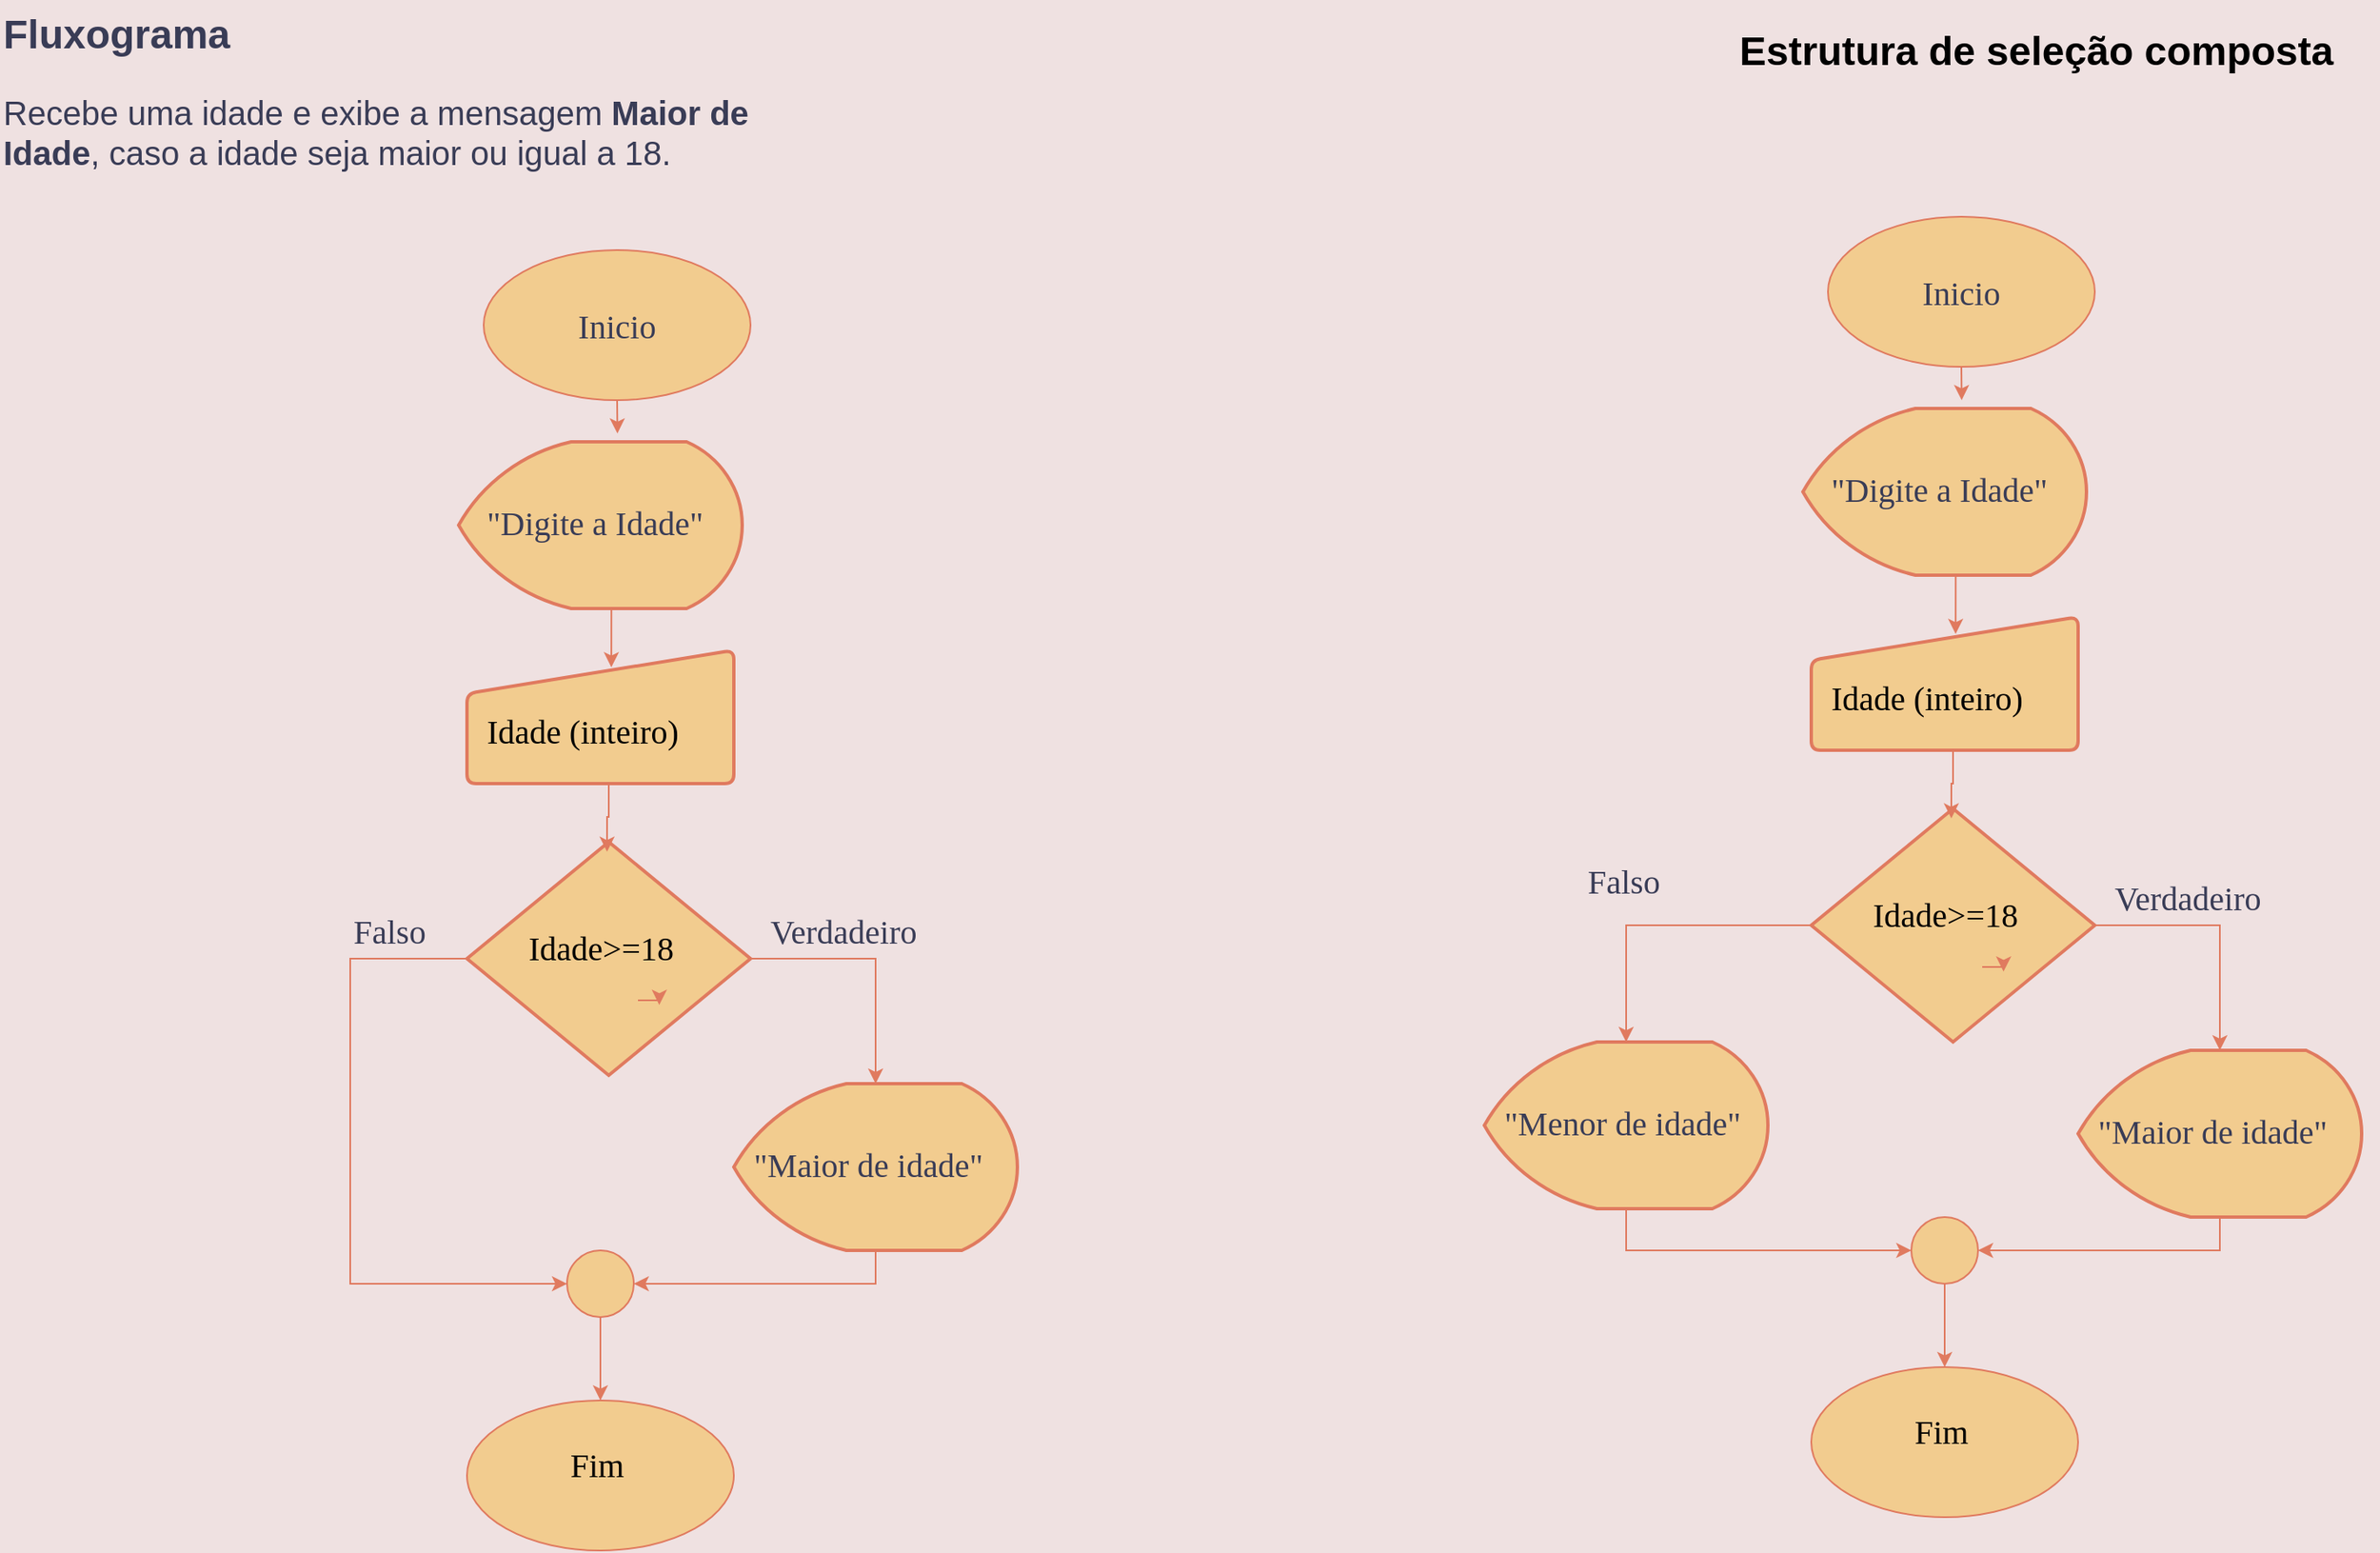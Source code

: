 <mxfile version="24.7.17">
  <diagram name="Page-1" id="XWlx6krxtrrmPYTv1qRd">
    <mxGraphModel dx="1651" dy="955" grid="1" gridSize="10" guides="1" tooltips="1" connect="1" arrows="1" fold="1" page="1" pageScale="1" pageWidth="827" pageHeight="1169" background="#efe1e1" math="0" shadow="0">
      <root>
        <mxCell id="0" />
        <mxCell id="1" parent="0" />
        <mxCell id="YLqXhZ0otrEL3I6GMskV-1" value="&lt;h1 style=&quot;margin-top: 0px;&quot;&gt;Fluxograma&lt;/h1&gt;&lt;p style=&quot;font-size: 20px;&quot;&gt;&lt;font style=&quot;font-size: 20px;&quot;&gt;Recebe uma idade e exibe a mensagem &lt;b&gt;Maior de Idade&lt;/b&gt;, caso a idade seja maior ou igual a 18.&lt;/font&gt;&lt;/p&gt;" style="text;html=1;whiteSpace=wrap;overflow=hidden;rounded=0;labelBackgroundColor=none;fontColor=#393C56;" vertex="1" parent="1">
          <mxGeometry x="20" y="10" width="460" height="180" as="geometry" />
        </mxCell>
        <mxCell id="YLqXhZ0otrEL3I6GMskV-2" value="&lt;span style=&quot;font-family: Georgia; font-size: 20px;&quot;&gt;Inicio&lt;/span&gt;" style="ellipse;whiteSpace=wrap;html=1;labelBackgroundColor=none;fillColor=#F2CC8F;strokeColor=#E07A5F;fontColor=#393C56;" vertex="1" parent="1">
          <mxGeometry x="310" y="160" width="160" height="90" as="geometry" />
        </mxCell>
        <mxCell id="YLqXhZ0otrEL3I6GMskV-3" value="" style="ellipse;whiteSpace=wrap;html=1;labelBackgroundColor=none;fillColor=#F2CC8F;strokeColor=#E07A5F;fontColor=#393C56;" vertex="1" parent="1">
          <mxGeometry x="300" y="850" width="160" height="90" as="geometry" />
        </mxCell>
        <mxCell id="YLqXhZ0otrEL3I6GMskV-4" value="&lt;span style=&quot;color: rgb(0, 0, 0); font-family: Georgia; font-size: 20px; font-style: normal; font-variant-ligatures: normal; font-variant-caps: normal; font-weight: 400; letter-spacing: normal; orphans: 2; text-align: center; text-indent: 0px; text-transform: none; widows: 2; word-spacing: 0px; -webkit-text-stroke-width: 0px; white-space: normal; text-decoration-thickness: initial; text-decoration-style: initial; text-decoration-color: initial; float: none; display: inline !important;&quot;&gt;Fim&lt;/span&gt;&lt;div&gt;&lt;span style=&quot;color: rgb(0, 0, 0); font-family: Georgia; font-size: 20px; font-style: normal; font-variant-ligatures: normal; font-variant-caps: normal; font-weight: 400; letter-spacing: normal; orphans: 2; text-align: center; text-indent: 0px; text-transform: none; widows: 2; word-spacing: 0px; -webkit-text-stroke-width: 0px; white-space: normal; text-decoration-thickness: initial; text-decoration-style: initial; text-decoration-color: initial; float: none; display: inline !important;&quot;&gt;&lt;br&gt;&lt;/span&gt;&lt;/div&gt;" style="text;whiteSpace=wrap;html=1;labelBackgroundColor=none;fontColor=#393C56;" vertex="1" parent="1">
          <mxGeometry x="360" y="870" width="80" height="50" as="geometry" />
        </mxCell>
        <mxCell id="YLqXhZ0otrEL3I6GMskV-5" value="" style="strokeWidth=2;html=1;shape=mxgraph.flowchart.display;whiteSpace=wrap;labelBackgroundColor=none;fillColor=#F2CC8F;strokeColor=#E07A5F;fontColor=#393C56;" vertex="1" parent="1">
          <mxGeometry x="295" y="275" width="170" height="100" as="geometry" />
        </mxCell>
        <mxCell id="YLqXhZ0otrEL3I6GMskV-6" value="&lt;div style=&quot;text-align: center;&quot;&gt;&lt;span style=&quot;background-color: initial; font-size: 20px;&quot;&gt;&lt;font face=&quot;Georgia&quot;&gt;&quot;Digite a&lt;/font&gt;&lt;/span&gt;&lt;span style=&quot;font-family: Georgia; background-color: initial; font-size: 20px;&quot;&gt;&amp;nbsp;Idade&quot;&lt;/span&gt;&lt;/div&gt;" style="text;whiteSpace=wrap;html=1;labelBackgroundColor=none;fontColor=#393C56;" vertex="1" parent="1">
          <mxGeometry x="310" y="305" width="160" height="40" as="geometry" />
        </mxCell>
        <mxCell id="YLqXhZ0otrEL3I6GMskV-7" value="" style="html=1;strokeWidth=2;shape=manualInput;whiteSpace=wrap;rounded=1;size=26;arcSize=11;labelBackgroundColor=none;fillColor=#F2CC8F;strokeColor=#E07A5F;fontColor=#393C56;" vertex="1" parent="1">
          <mxGeometry x="300" y="400" width="160" height="80" as="geometry" />
        </mxCell>
        <mxCell id="YLqXhZ0otrEL3I6GMskV-8" value="&lt;span style=&quot;color: rgb(0, 0, 0); font-family: Georgia; font-size: 20px; font-style: normal; font-variant-ligatures: normal; font-variant-caps: normal; font-weight: 400; letter-spacing: normal; orphans: 2; text-align: center; text-indent: 0px; text-transform: none; widows: 2; word-spacing: 0px; -webkit-text-stroke-width: 0px; white-space: normal; text-decoration-thickness: initial; text-decoration-style: initial; text-decoration-color: initial; float: none; display: inline !important;&quot;&gt;Idade (inteiro)&lt;/span&gt;" style="text;whiteSpace=wrap;html=1;labelBackgroundColor=none;fontColor=#393C56;" vertex="1" parent="1">
          <mxGeometry x="310" y="430" width="150" height="50" as="geometry" />
        </mxCell>
        <mxCell id="YLqXhZ0otrEL3I6GMskV-19" style="edgeStyle=orthogonalEdgeStyle;rounded=0;orthogonalLoop=1;jettySize=auto;html=1;exitX=1;exitY=0.5;exitDx=0;exitDy=0;exitPerimeter=0;labelBackgroundColor=none;strokeColor=#E07A5F;fontColor=default;" edge="1" parent="1" source="YLqXhZ0otrEL3I6GMskV-9" target="YLqXhZ0otrEL3I6GMskV-13">
          <mxGeometry relative="1" as="geometry" />
        </mxCell>
        <mxCell id="YLqXhZ0otrEL3I6GMskV-9" value="" style="strokeWidth=2;html=1;shape=mxgraph.flowchart.decision;whiteSpace=wrap;labelBackgroundColor=none;fillColor=#F2CC8F;strokeColor=#E07A5F;fontColor=#393C56;" vertex="1" parent="1">
          <mxGeometry x="300" y="515" width="170" height="140" as="geometry" />
        </mxCell>
        <mxCell id="YLqXhZ0otrEL3I6GMskV-10" value="&lt;span style=&quot;color: rgb(0, 0, 0); font-family: Georgia; font-size: 20px; font-style: normal; font-variant-ligatures: normal; font-variant-caps: normal; font-weight: 400; letter-spacing: normal; orphans: 2; text-align: center; text-indent: 0px; text-transform: none; widows: 2; word-spacing: 0px; -webkit-text-stroke-width: 0px; white-space: normal; text-decoration-thickness: initial; text-decoration-style: initial; text-decoration-color: initial; float: none; display: inline !important;&quot;&gt;Idade&amp;gt;=18&lt;/span&gt;" style="text;whiteSpace=wrap;html=1;labelBackgroundColor=none;fontColor=#393C56;" vertex="1" parent="1">
          <mxGeometry x="335" y="560" width="90" height="50" as="geometry" />
        </mxCell>
        <mxCell id="YLqXhZ0otrEL3I6GMskV-25" style="edgeStyle=orthogonalEdgeStyle;rounded=0;orthogonalLoop=1;jettySize=auto;html=1;exitX=0.5;exitY=1;exitDx=0;exitDy=0;exitPerimeter=0;entryX=0.5;entryY=0;entryDx=0;entryDy=0;labelBackgroundColor=none;strokeColor=#E07A5F;fontColor=default;" edge="1" parent="1" source="YLqXhZ0otrEL3I6GMskV-11" target="YLqXhZ0otrEL3I6GMskV-3">
          <mxGeometry relative="1" as="geometry" />
        </mxCell>
        <mxCell id="YLqXhZ0otrEL3I6GMskV-11" value="" style="verticalLabelPosition=bottom;verticalAlign=top;html=1;shape=mxgraph.flowchart.on-page_reference;labelBackgroundColor=none;fillColor=#F2CC8F;strokeColor=#E07A5F;fontColor=#393C56;" vertex="1" parent="1">
          <mxGeometry x="360" y="760" width="40" height="40" as="geometry" />
        </mxCell>
        <mxCell id="YLqXhZ0otrEL3I6GMskV-12" style="edgeStyle=orthogonalEdgeStyle;rounded=0;orthogonalLoop=1;jettySize=auto;html=1;exitX=0.75;exitY=1;exitDx=0;exitDy=0;entryX=0.892;entryY=1.055;entryDx=0;entryDy=0;entryPerimeter=0;labelBackgroundColor=none;strokeColor=#E07A5F;fontColor=default;" edge="1" parent="1" source="YLqXhZ0otrEL3I6GMskV-10" target="YLqXhZ0otrEL3I6GMskV-10">
          <mxGeometry relative="1" as="geometry" />
        </mxCell>
        <mxCell id="YLqXhZ0otrEL3I6GMskV-13" value="" style="strokeWidth=2;html=1;shape=mxgraph.flowchart.display;whiteSpace=wrap;labelBackgroundColor=none;fillColor=#F2CC8F;strokeColor=#E07A5F;fontColor=#393C56;" vertex="1" parent="1">
          <mxGeometry x="460" y="660" width="170" height="100" as="geometry" />
        </mxCell>
        <mxCell id="YLqXhZ0otrEL3I6GMskV-14" value="&lt;div style=&quot;text-align: center;&quot;&gt;&lt;span style=&quot;background-color: initial; font-size: 20px;&quot;&gt;&lt;font face=&quot;Georgia&quot;&gt;&quot;Maior de idade&lt;/font&gt;&lt;/span&gt;&lt;span style=&quot;font-family: Georgia; background-color: initial; font-size: 20px;&quot;&gt;&quot;&lt;/span&gt;&lt;/div&gt;" style="text;whiteSpace=wrap;html=1;labelBackgroundColor=none;fontColor=#393C56;" vertex="1" parent="1">
          <mxGeometry x="470" y="690" width="160" height="40" as="geometry" />
        </mxCell>
        <mxCell id="YLqXhZ0otrEL3I6GMskV-15" style="edgeStyle=orthogonalEdgeStyle;rounded=0;orthogonalLoop=1;jettySize=auto;html=1;exitX=0.5;exitY=1;exitDx=0;exitDy=0;entryX=0.56;entryY=-0.05;entryDx=0;entryDy=0;entryPerimeter=0;labelBackgroundColor=none;strokeColor=#E07A5F;fontColor=default;" edge="1" parent="1" source="YLqXhZ0otrEL3I6GMskV-2" target="YLqXhZ0otrEL3I6GMskV-5">
          <mxGeometry relative="1" as="geometry" />
        </mxCell>
        <mxCell id="YLqXhZ0otrEL3I6GMskV-16" style="edgeStyle=orthogonalEdgeStyle;rounded=0;orthogonalLoop=1;jettySize=auto;html=1;exitX=0.5;exitY=1;exitDx=0;exitDy=0;exitPerimeter=0;entryX=0.541;entryY=0.128;entryDx=0;entryDy=0;entryPerimeter=0;labelBackgroundColor=none;strokeColor=#E07A5F;fontColor=default;" edge="1" parent="1" source="YLqXhZ0otrEL3I6GMskV-5" target="YLqXhZ0otrEL3I6GMskV-7">
          <mxGeometry relative="1" as="geometry" />
        </mxCell>
        <mxCell id="YLqXhZ0otrEL3I6GMskV-18" style="edgeStyle=orthogonalEdgeStyle;rounded=0;orthogonalLoop=1;jettySize=auto;html=1;exitX=0.5;exitY=1;exitDx=0;exitDy=0;entryX=0.494;entryY=0.042;entryDx=0;entryDy=0;entryPerimeter=0;labelBackgroundColor=none;strokeColor=#E07A5F;fontColor=default;" edge="1" parent="1" source="YLqXhZ0otrEL3I6GMskV-8" target="YLqXhZ0otrEL3I6GMskV-9">
          <mxGeometry relative="1" as="geometry" />
        </mxCell>
        <mxCell id="YLqXhZ0otrEL3I6GMskV-20" style="edgeStyle=orthogonalEdgeStyle;rounded=0;orthogonalLoop=1;jettySize=auto;html=1;exitX=0.5;exitY=1;exitDx=0;exitDy=0;exitPerimeter=0;entryX=1;entryY=0.5;entryDx=0;entryDy=0;entryPerimeter=0;labelBackgroundColor=none;strokeColor=#E07A5F;fontColor=default;" edge="1" parent="1" source="YLqXhZ0otrEL3I6GMskV-13" target="YLqXhZ0otrEL3I6GMskV-11">
          <mxGeometry relative="1" as="geometry" />
        </mxCell>
        <mxCell id="YLqXhZ0otrEL3I6GMskV-21" style="edgeStyle=orthogonalEdgeStyle;rounded=0;orthogonalLoop=1;jettySize=auto;html=1;exitX=0;exitY=0.5;exitDx=0;exitDy=0;exitPerimeter=0;entryX=0;entryY=0.5;entryDx=0;entryDy=0;entryPerimeter=0;labelBackgroundColor=none;strokeColor=#E07A5F;fontColor=default;" edge="1" parent="1" source="YLqXhZ0otrEL3I6GMskV-9" target="YLqXhZ0otrEL3I6GMskV-11">
          <mxGeometry relative="1" as="geometry">
            <Array as="points">
              <mxPoint x="230" y="585" />
              <mxPoint x="230" y="780" />
            </Array>
          </mxGeometry>
        </mxCell>
        <mxCell id="YLqXhZ0otrEL3I6GMskV-23" value="&lt;div style=&quot;text-align: center;&quot;&gt;&lt;font face=&quot;Georgia&quot;&gt;&lt;span style=&quot;font-size: 20px;&quot;&gt;Verdadeiro&lt;/span&gt;&lt;/font&gt;&lt;/div&gt;" style="text;whiteSpace=wrap;html=1;labelBackgroundColor=none;fontColor=#393C56;" vertex="1" parent="1">
          <mxGeometry x="480" y="550" width="160" height="40" as="geometry" />
        </mxCell>
        <mxCell id="YLqXhZ0otrEL3I6GMskV-24" value="&lt;div style=&quot;text-align: center;&quot;&gt;&lt;font face=&quot;Georgia&quot;&gt;&lt;span style=&quot;font-size: 20px;&quot;&gt;Falso&lt;/span&gt;&lt;/font&gt;&lt;/div&gt;" style="text;whiteSpace=wrap;html=1;labelBackgroundColor=none;fontColor=#393C56;" vertex="1" parent="1">
          <mxGeometry x="230" y="550" width="160" height="40" as="geometry" />
        </mxCell>
        <mxCell id="YLqXhZ0otrEL3I6GMskV-89" value="&lt;span style=&quot;font-family: Georgia; font-size: 20px;&quot;&gt;Inicio&lt;/span&gt;" style="ellipse;whiteSpace=wrap;html=1;labelBackgroundColor=none;fillColor=#F2CC8F;strokeColor=#E07A5F;fontColor=#393C56;" vertex="1" parent="1">
          <mxGeometry x="1116" y="140" width="160" height="90" as="geometry" />
        </mxCell>
        <mxCell id="YLqXhZ0otrEL3I6GMskV-90" value="" style="ellipse;whiteSpace=wrap;html=1;labelBackgroundColor=none;fillColor=#F2CC8F;strokeColor=#E07A5F;fontColor=#393C56;" vertex="1" parent="1">
          <mxGeometry x="1106" y="830" width="160" height="90" as="geometry" />
        </mxCell>
        <mxCell id="YLqXhZ0otrEL3I6GMskV-91" value="&lt;span style=&quot;color: rgb(0, 0, 0); font-family: Georgia; font-size: 20px; font-style: normal; font-variant-ligatures: normal; font-variant-caps: normal; font-weight: 400; letter-spacing: normal; orphans: 2; text-align: center; text-indent: 0px; text-transform: none; widows: 2; word-spacing: 0px; -webkit-text-stroke-width: 0px; white-space: normal; text-decoration-thickness: initial; text-decoration-style: initial; text-decoration-color: initial; float: none; display: inline !important;&quot;&gt;Fim&lt;/span&gt;&lt;div&gt;&lt;span style=&quot;color: rgb(0, 0, 0); font-family: Georgia; font-size: 20px; font-style: normal; font-variant-ligatures: normal; font-variant-caps: normal; font-weight: 400; letter-spacing: normal; orphans: 2; text-align: center; text-indent: 0px; text-transform: none; widows: 2; word-spacing: 0px; -webkit-text-stroke-width: 0px; white-space: normal; text-decoration-thickness: initial; text-decoration-style: initial; text-decoration-color: initial; float: none; display: inline !important;&quot;&gt;&lt;br&gt;&lt;/span&gt;&lt;/div&gt;" style="text;whiteSpace=wrap;html=1;labelBackgroundColor=none;fontColor=#393C56;" vertex="1" parent="1">
          <mxGeometry x="1166" y="850" width="80" height="50" as="geometry" />
        </mxCell>
        <mxCell id="YLqXhZ0otrEL3I6GMskV-92" value="" style="strokeWidth=2;html=1;shape=mxgraph.flowchart.display;whiteSpace=wrap;labelBackgroundColor=none;fillColor=#F2CC8F;strokeColor=#E07A5F;fontColor=#393C56;" vertex="1" parent="1">
          <mxGeometry x="1101" y="255" width="170" height="100" as="geometry" />
        </mxCell>
        <mxCell id="YLqXhZ0otrEL3I6GMskV-93" value="&lt;div style=&quot;text-align: center;&quot;&gt;&lt;span style=&quot;background-color: initial; font-size: 20px;&quot;&gt;&lt;font face=&quot;Georgia&quot;&gt;&quot;Digite a&lt;/font&gt;&lt;/span&gt;&lt;span style=&quot;font-family: Georgia; background-color: initial; font-size: 20px;&quot;&gt;&amp;nbsp;Idade&quot;&lt;/span&gt;&lt;/div&gt;" style="text;whiteSpace=wrap;html=1;labelBackgroundColor=none;fontColor=#393C56;" vertex="1" parent="1">
          <mxGeometry x="1116" y="285" width="160" height="40" as="geometry" />
        </mxCell>
        <mxCell id="YLqXhZ0otrEL3I6GMskV-94" value="" style="html=1;strokeWidth=2;shape=manualInput;whiteSpace=wrap;rounded=1;size=26;arcSize=11;labelBackgroundColor=none;fillColor=#F2CC8F;strokeColor=#E07A5F;fontColor=#393C56;" vertex="1" parent="1">
          <mxGeometry x="1106" y="380" width="160" height="80" as="geometry" />
        </mxCell>
        <mxCell id="YLqXhZ0otrEL3I6GMskV-95" value="&lt;span style=&quot;color: rgb(0, 0, 0); font-family: Georgia; font-size: 20px; font-style: normal; font-variant-ligatures: normal; font-variant-caps: normal; font-weight: 400; letter-spacing: normal; orphans: 2; text-align: center; text-indent: 0px; text-transform: none; widows: 2; word-spacing: 0px; -webkit-text-stroke-width: 0px; white-space: normal; text-decoration-thickness: initial; text-decoration-style: initial; text-decoration-color: initial; float: none; display: inline !important;&quot;&gt;Idade (inteiro)&lt;/span&gt;" style="text;whiteSpace=wrap;html=1;labelBackgroundColor=none;fontColor=#393C56;" vertex="1" parent="1">
          <mxGeometry x="1116" y="410" width="150" height="50" as="geometry" />
        </mxCell>
        <mxCell id="YLqXhZ0otrEL3I6GMskV-96" style="edgeStyle=orthogonalEdgeStyle;rounded=0;orthogonalLoop=1;jettySize=auto;html=1;exitX=1;exitY=0.5;exitDx=0;exitDy=0;exitPerimeter=0;labelBackgroundColor=none;strokeColor=#E07A5F;fontColor=default;" edge="1" parent="1" source="YLqXhZ0otrEL3I6GMskV-97" target="YLqXhZ0otrEL3I6GMskV-102">
          <mxGeometry relative="1" as="geometry" />
        </mxCell>
        <mxCell id="YLqXhZ0otrEL3I6GMskV-97" value="" style="strokeWidth=2;html=1;shape=mxgraph.flowchart.decision;whiteSpace=wrap;labelBackgroundColor=none;fillColor=#F2CC8F;strokeColor=#E07A5F;fontColor=#393C56;" vertex="1" parent="1">
          <mxGeometry x="1106" y="495" width="170" height="140" as="geometry" />
        </mxCell>
        <mxCell id="YLqXhZ0otrEL3I6GMskV-98" value="&lt;span style=&quot;color: rgb(0, 0, 0); font-family: Georgia; font-size: 20px; font-style: normal; font-variant-ligatures: normal; font-variant-caps: normal; font-weight: 400; letter-spacing: normal; orphans: 2; text-align: center; text-indent: 0px; text-transform: none; widows: 2; word-spacing: 0px; -webkit-text-stroke-width: 0px; white-space: normal; text-decoration-thickness: initial; text-decoration-style: initial; text-decoration-color: initial; float: none; display: inline !important;&quot;&gt;Idade&amp;gt;=18&lt;/span&gt;" style="text;whiteSpace=wrap;html=1;labelBackgroundColor=none;fontColor=#393C56;" vertex="1" parent="1">
          <mxGeometry x="1141" y="540" width="90" height="50" as="geometry" />
        </mxCell>
        <mxCell id="YLqXhZ0otrEL3I6GMskV-99" style="edgeStyle=orthogonalEdgeStyle;rounded=0;orthogonalLoop=1;jettySize=auto;html=1;exitX=0.5;exitY=1;exitDx=0;exitDy=0;exitPerimeter=0;entryX=0.5;entryY=0;entryDx=0;entryDy=0;labelBackgroundColor=none;strokeColor=#E07A5F;fontColor=default;" edge="1" parent="1" source="YLqXhZ0otrEL3I6GMskV-100" target="YLqXhZ0otrEL3I6GMskV-90">
          <mxGeometry relative="1" as="geometry" />
        </mxCell>
        <mxCell id="YLqXhZ0otrEL3I6GMskV-100" value="" style="verticalLabelPosition=bottom;verticalAlign=top;html=1;shape=mxgraph.flowchart.on-page_reference;labelBackgroundColor=none;fillColor=#F2CC8F;strokeColor=#E07A5F;fontColor=#393C56;" vertex="1" parent="1">
          <mxGeometry x="1166" y="740" width="40" height="40" as="geometry" />
        </mxCell>
        <mxCell id="YLqXhZ0otrEL3I6GMskV-101" style="edgeStyle=orthogonalEdgeStyle;rounded=0;orthogonalLoop=1;jettySize=auto;html=1;exitX=0.75;exitY=1;exitDx=0;exitDy=0;entryX=0.892;entryY=1.055;entryDx=0;entryDy=0;entryPerimeter=0;labelBackgroundColor=none;strokeColor=#E07A5F;fontColor=default;" edge="1" parent="1" source="YLqXhZ0otrEL3I6GMskV-98" target="YLqXhZ0otrEL3I6GMskV-98">
          <mxGeometry relative="1" as="geometry" />
        </mxCell>
        <mxCell id="YLqXhZ0otrEL3I6GMskV-102" value="" style="strokeWidth=2;html=1;shape=mxgraph.flowchart.display;whiteSpace=wrap;labelBackgroundColor=none;fillColor=#F2CC8F;strokeColor=#E07A5F;fontColor=#393C56;" vertex="1" parent="1">
          <mxGeometry x="1266" y="640" width="170" height="100" as="geometry" />
        </mxCell>
        <mxCell id="YLqXhZ0otrEL3I6GMskV-103" value="&lt;div style=&quot;text-align: center;&quot;&gt;&lt;span style=&quot;background-color: initial; font-size: 20px;&quot;&gt;&lt;font face=&quot;Georgia&quot;&gt;&quot;Maior de idade&lt;/font&gt;&lt;/span&gt;&lt;span style=&quot;font-family: Georgia; background-color: initial; font-size: 20px;&quot;&gt;&quot;&lt;/span&gt;&lt;/div&gt;" style="text;whiteSpace=wrap;html=1;labelBackgroundColor=none;fontColor=#393C56;" vertex="1" parent="1">
          <mxGeometry x="1276" y="670" width="160" height="40" as="geometry" />
        </mxCell>
        <mxCell id="YLqXhZ0otrEL3I6GMskV-104" style="edgeStyle=orthogonalEdgeStyle;rounded=0;orthogonalLoop=1;jettySize=auto;html=1;exitX=0.5;exitY=1;exitDx=0;exitDy=0;entryX=0.56;entryY=-0.05;entryDx=0;entryDy=0;entryPerimeter=0;labelBackgroundColor=none;strokeColor=#E07A5F;fontColor=default;" edge="1" parent="1" source="YLqXhZ0otrEL3I6GMskV-89" target="YLqXhZ0otrEL3I6GMskV-92">
          <mxGeometry relative="1" as="geometry" />
        </mxCell>
        <mxCell id="YLqXhZ0otrEL3I6GMskV-105" style="edgeStyle=orthogonalEdgeStyle;rounded=0;orthogonalLoop=1;jettySize=auto;html=1;exitX=0.5;exitY=1;exitDx=0;exitDy=0;exitPerimeter=0;entryX=0.541;entryY=0.128;entryDx=0;entryDy=0;entryPerimeter=0;labelBackgroundColor=none;strokeColor=#E07A5F;fontColor=default;" edge="1" parent="1" source="YLqXhZ0otrEL3I6GMskV-92" target="YLqXhZ0otrEL3I6GMskV-94">
          <mxGeometry relative="1" as="geometry" />
        </mxCell>
        <mxCell id="YLqXhZ0otrEL3I6GMskV-106" style="edgeStyle=orthogonalEdgeStyle;rounded=0;orthogonalLoop=1;jettySize=auto;html=1;exitX=0.5;exitY=1;exitDx=0;exitDy=0;entryX=0.494;entryY=0.042;entryDx=0;entryDy=0;entryPerimeter=0;labelBackgroundColor=none;strokeColor=#E07A5F;fontColor=default;" edge="1" parent="1" source="YLqXhZ0otrEL3I6GMskV-95" target="YLqXhZ0otrEL3I6GMskV-97">
          <mxGeometry relative="1" as="geometry" />
        </mxCell>
        <mxCell id="YLqXhZ0otrEL3I6GMskV-107" style="edgeStyle=orthogonalEdgeStyle;rounded=0;orthogonalLoop=1;jettySize=auto;html=1;exitX=0.5;exitY=1;exitDx=0;exitDy=0;exitPerimeter=0;entryX=1;entryY=0.5;entryDx=0;entryDy=0;entryPerimeter=0;labelBackgroundColor=none;strokeColor=#E07A5F;fontColor=default;" edge="1" parent="1" source="YLqXhZ0otrEL3I6GMskV-102" target="YLqXhZ0otrEL3I6GMskV-100">
          <mxGeometry relative="1" as="geometry" />
        </mxCell>
        <mxCell id="YLqXhZ0otrEL3I6GMskV-109" value="&lt;div style=&quot;text-align: center;&quot;&gt;&lt;font face=&quot;Georgia&quot;&gt;&lt;span style=&quot;font-size: 20px;&quot;&gt;Verdadeiro&lt;/span&gt;&lt;/font&gt;&lt;/div&gt;" style="text;whiteSpace=wrap;html=1;labelBackgroundColor=none;fontColor=#393C56;" vertex="1" parent="1">
          <mxGeometry x="1286" y="530" width="160" height="40" as="geometry" />
        </mxCell>
        <mxCell id="YLqXhZ0otrEL3I6GMskV-110" value="&lt;div style=&quot;text-align: center;&quot;&gt;&lt;font face=&quot;Georgia&quot;&gt;&lt;span style=&quot;font-size: 20px;&quot;&gt;Falso&lt;/span&gt;&lt;/font&gt;&lt;/div&gt;" style="text;whiteSpace=wrap;html=1;labelBackgroundColor=none;fontColor=#393C56;" vertex="1" parent="1">
          <mxGeometry x="970" y="520" width="160" height="40" as="geometry" />
        </mxCell>
        <mxCell id="YLqXhZ0otrEL3I6GMskV-111" value="&lt;h1 style=&quot;forced-color-adjust: none; color: rgb(0, 0, 0); font-family: Helvetica; font-style: normal; font-variant-ligatures: normal; font-variant-caps: normal; letter-spacing: normal; orphans: 2; text-align: left; text-indent: 0px; text-transform: none; widows: 2; word-spacing: 0px; -webkit-text-stroke-width: 0px; white-space: normal; text-decoration-thickness: initial; text-decoration-style: initial; text-decoration-color: initial; margin-top: 0px;&quot;&gt;Estrutura de seleção composta&lt;/h1&gt;" style="text;whiteSpace=wrap;html=1;labelBackgroundColor=none;fontColor=#393C56;" vertex="1" parent="1">
          <mxGeometry x="1061" y="20" width="360" height="70" as="geometry" />
        </mxCell>
        <mxCell id="YLqXhZ0otrEL3I6GMskV-112" value="" style="strokeWidth=2;html=1;shape=mxgraph.flowchart.display;whiteSpace=wrap;labelBackgroundColor=none;fillColor=#F2CC8F;strokeColor=#E07A5F;fontColor=#393C56;" vertex="1" parent="1">
          <mxGeometry x="910" y="635" width="170" height="100" as="geometry" />
        </mxCell>
        <mxCell id="YLqXhZ0otrEL3I6GMskV-113" value="&lt;div style=&quot;text-align: center;&quot;&gt;&lt;span style=&quot;background-color: initial; font-size: 20px;&quot;&gt;&lt;font face=&quot;Georgia&quot;&gt;&quot;Menor de idade&lt;/font&gt;&lt;/span&gt;&lt;span style=&quot;font-family: Georgia; background-color: initial; font-size: 20px;&quot;&gt;&quot;&lt;/span&gt;&lt;/div&gt;" style="text;whiteSpace=wrap;html=1;labelBackgroundColor=none;fontColor=#393C56;" vertex="1" parent="1">
          <mxGeometry x="920" y="665" width="160" height="40" as="geometry" />
        </mxCell>
        <mxCell id="YLqXhZ0otrEL3I6GMskV-116" style="edgeStyle=orthogonalEdgeStyle;rounded=0;orthogonalLoop=1;jettySize=auto;html=1;exitX=0;exitY=0.5;exitDx=0;exitDy=0;exitPerimeter=0;entryX=0.5;entryY=0;entryDx=0;entryDy=0;entryPerimeter=0;labelBackgroundColor=none;strokeColor=#E07A5F;fontColor=default;" edge="1" parent="1" source="YLqXhZ0otrEL3I6GMskV-97" target="YLqXhZ0otrEL3I6GMskV-112">
          <mxGeometry relative="1" as="geometry" />
        </mxCell>
        <mxCell id="YLqXhZ0otrEL3I6GMskV-119" style="edgeStyle=orthogonalEdgeStyle;rounded=0;orthogonalLoop=1;jettySize=auto;html=1;exitX=0.5;exitY=1;exitDx=0;exitDy=0;exitPerimeter=0;entryX=0;entryY=0.5;entryDx=0;entryDy=0;entryPerimeter=0;labelBackgroundColor=none;strokeColor=#E07A5F;fontColor=default;" edge="1" parent="1" source="YLqXhZ0otrEL3I6GMskV-112" target="YLqXhZ0otrEL3I6GMskV-100">
          <mxGeometry relative="1" as="geometry" />
        </mxCell>
      </root>
    </mxGraphModel>
  </diagram>
</mxfile>
